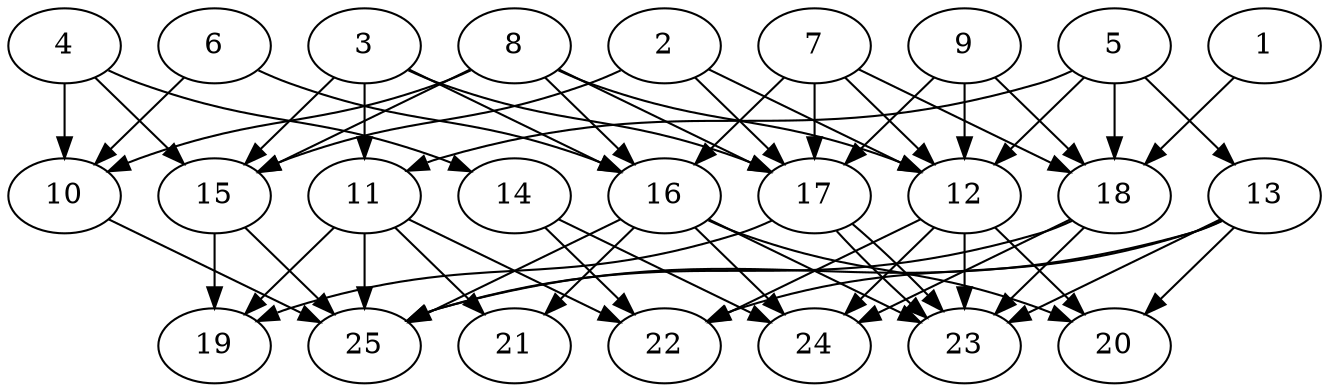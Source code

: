// DAG automatically generated by daggen at Thu Oct  3 14:00:40 2019
// ./daggen --dot -n 25 --ccr 0.3 --fat 0.7 --regular 0.9 --density 0.7 --mindata 5242880 --maxdata 52428800 
digraph G {
  1 [size="139161600", alpha="0.12", expect_size="41748480"] 
  1 -> 18 [size ="41748480"]
  2 [size="118142293", alpha="0.06", expect_size="35442688"] 
  2 -> 12 [size ="35442688"]
  2 -> 15 [size ="35442688"]
  2 -> 17 [size ="35442688"]
  3 [size="130184533", alpha="0.05", expect_size="39055360"] 
  3 -> 11 [size ="39055360"]
  3 -> 15 [size ="39055360"]
  3 -> 16 [size ="39055360"]
  3 -> 17 [size ="39055360"]
  4 [size="96000000", alpha="0.04", expect_size="28800000"] 
  4 -> 10 [size ="28800000"]
  4 -> 14 [size ="28800000"]
  4 -> 15 [size ="28800000"]
  5 [size="76489387", alpha="0.14", expect_size="22946816"] 
  5 -> 11 [size ="22946816"]
  5 -> 12 [size ="22946816"]
  5 -> 13 [size ="22946816"]
  5 -> 18 [size ="22946816"]
  6 [size="135772160", alpha="0.09", expect_size="40731648"] 
  6 -> 10 [size ="40731648"]
  6 -> 16 [size ="40731648"]
  7 [size="160638293", alpha="0.14", expect_size="48191488"] 
  7 -> 12 [size ="48191488"]
  7 -> 16 [size ="48191488"]
  7 -> 17 [size ="48191488"]
  7 -> 18 [size ="48191488"]
  8 [size="107540480", alpha="0.06", expect_size="32262144"] 
  8 -> 10 [size ="32262144"]
  8 -> 12 [size ="32262144"]
  8 -> 15 [size ="32262144"]
  8 -> 16 [size ="32262144"]
  8 -> 17 [size ="32262144"]
  9 [size="29009920", alpha="0.20", expect_size="8702976"] 
  9 -> 12 [size ="8702976"]
  9 -> 17 [size ="8702976"]
  9 -> 18 [size ="8702976"]
  10 [size="34604373", alpha="0.16", expect_size="10381312"] 
  10 -> 25 [size ="10381312"]
  11 [size="157696000", alpha="0.08", expect_size="47308800"] 
  11 -> 19 [size ="47308800"]
  11 -> 21 [size ="47308800"]
  11 -> 22 [size ="47308800"]
  11 -> 25 [size ="47308800"]
  12 [size="92491093", alpha="0.17", expect_size="27747328"] 
  12 -> 20 [size ="27747328"]
  12 -> 22 [size ="27747328"]
  12 -> 23 [size ="27747328"]
  12 -> 24 [size ="27747328"]
  13 [size="136151040", alpha="0.02", expect_size="40845312"] 
  13 -> 20 [size ="40845312"]
  13 -> 22 [size ="40845312"]
  13 -> 23 [size ="40845312"]
  13 -> 25 [size ="40845312"]
  14 [size="172697600", alpha="0.17", expect_size="51809280"] 
  14 -> 22 [size ="51809280"]
  14 -> 24 [size ="51809280"]
  15 [size="44919467", alpha="0.01", expect_size="13475840"] 
  15 -> 19 [size ="13475840"]
  15 -> 25 [size ="13475840"]
  16 [size="154330453", alpha="0.10", expect_size="46299136"] 
  16 -> 20 [size ="46299136"]
  16 -> 21 [size ="46299136"]
  16 -> 23 [size ="46299136"]
  16 -> 24 [size ="46299136"]
  16 -> 25 [size ="46299136"]
  17 [size="64576853", alpha="0.13", expect_size="19373056"] 
  17 -> 19 [size ="19373056"]
  17 -> 23 [size ="19373056"]
  17 -> 23 [size ="19373056"]
  18 [size="173885440", alpha="0.17", expect_size="52165632"] 
  18 -> 23 [size ="52165632"]
  18 -> 24 [size ="52165632"]
  18 -> 25 [size ="52165632"]
  19 [size="63703040", alpha="0.16", expect_size="19110912"] 
  20 [size="61231787", alpha="0.11", expect_size="18369536"] 
  21 [size="28446720", alpha="0.03", expect_size="8534016"] 
  22 [size="92951893", alpha="0.07", expect_size="27885568"] 
  23 [size="70184960", alpha="0.05", expect_size="21055488"] 
  24 [size="82135040", alpha="0.13", expect_size="24640512"] 
  25 [size="59351040", alpha="0.09", expect_size="17805312"] 
}
